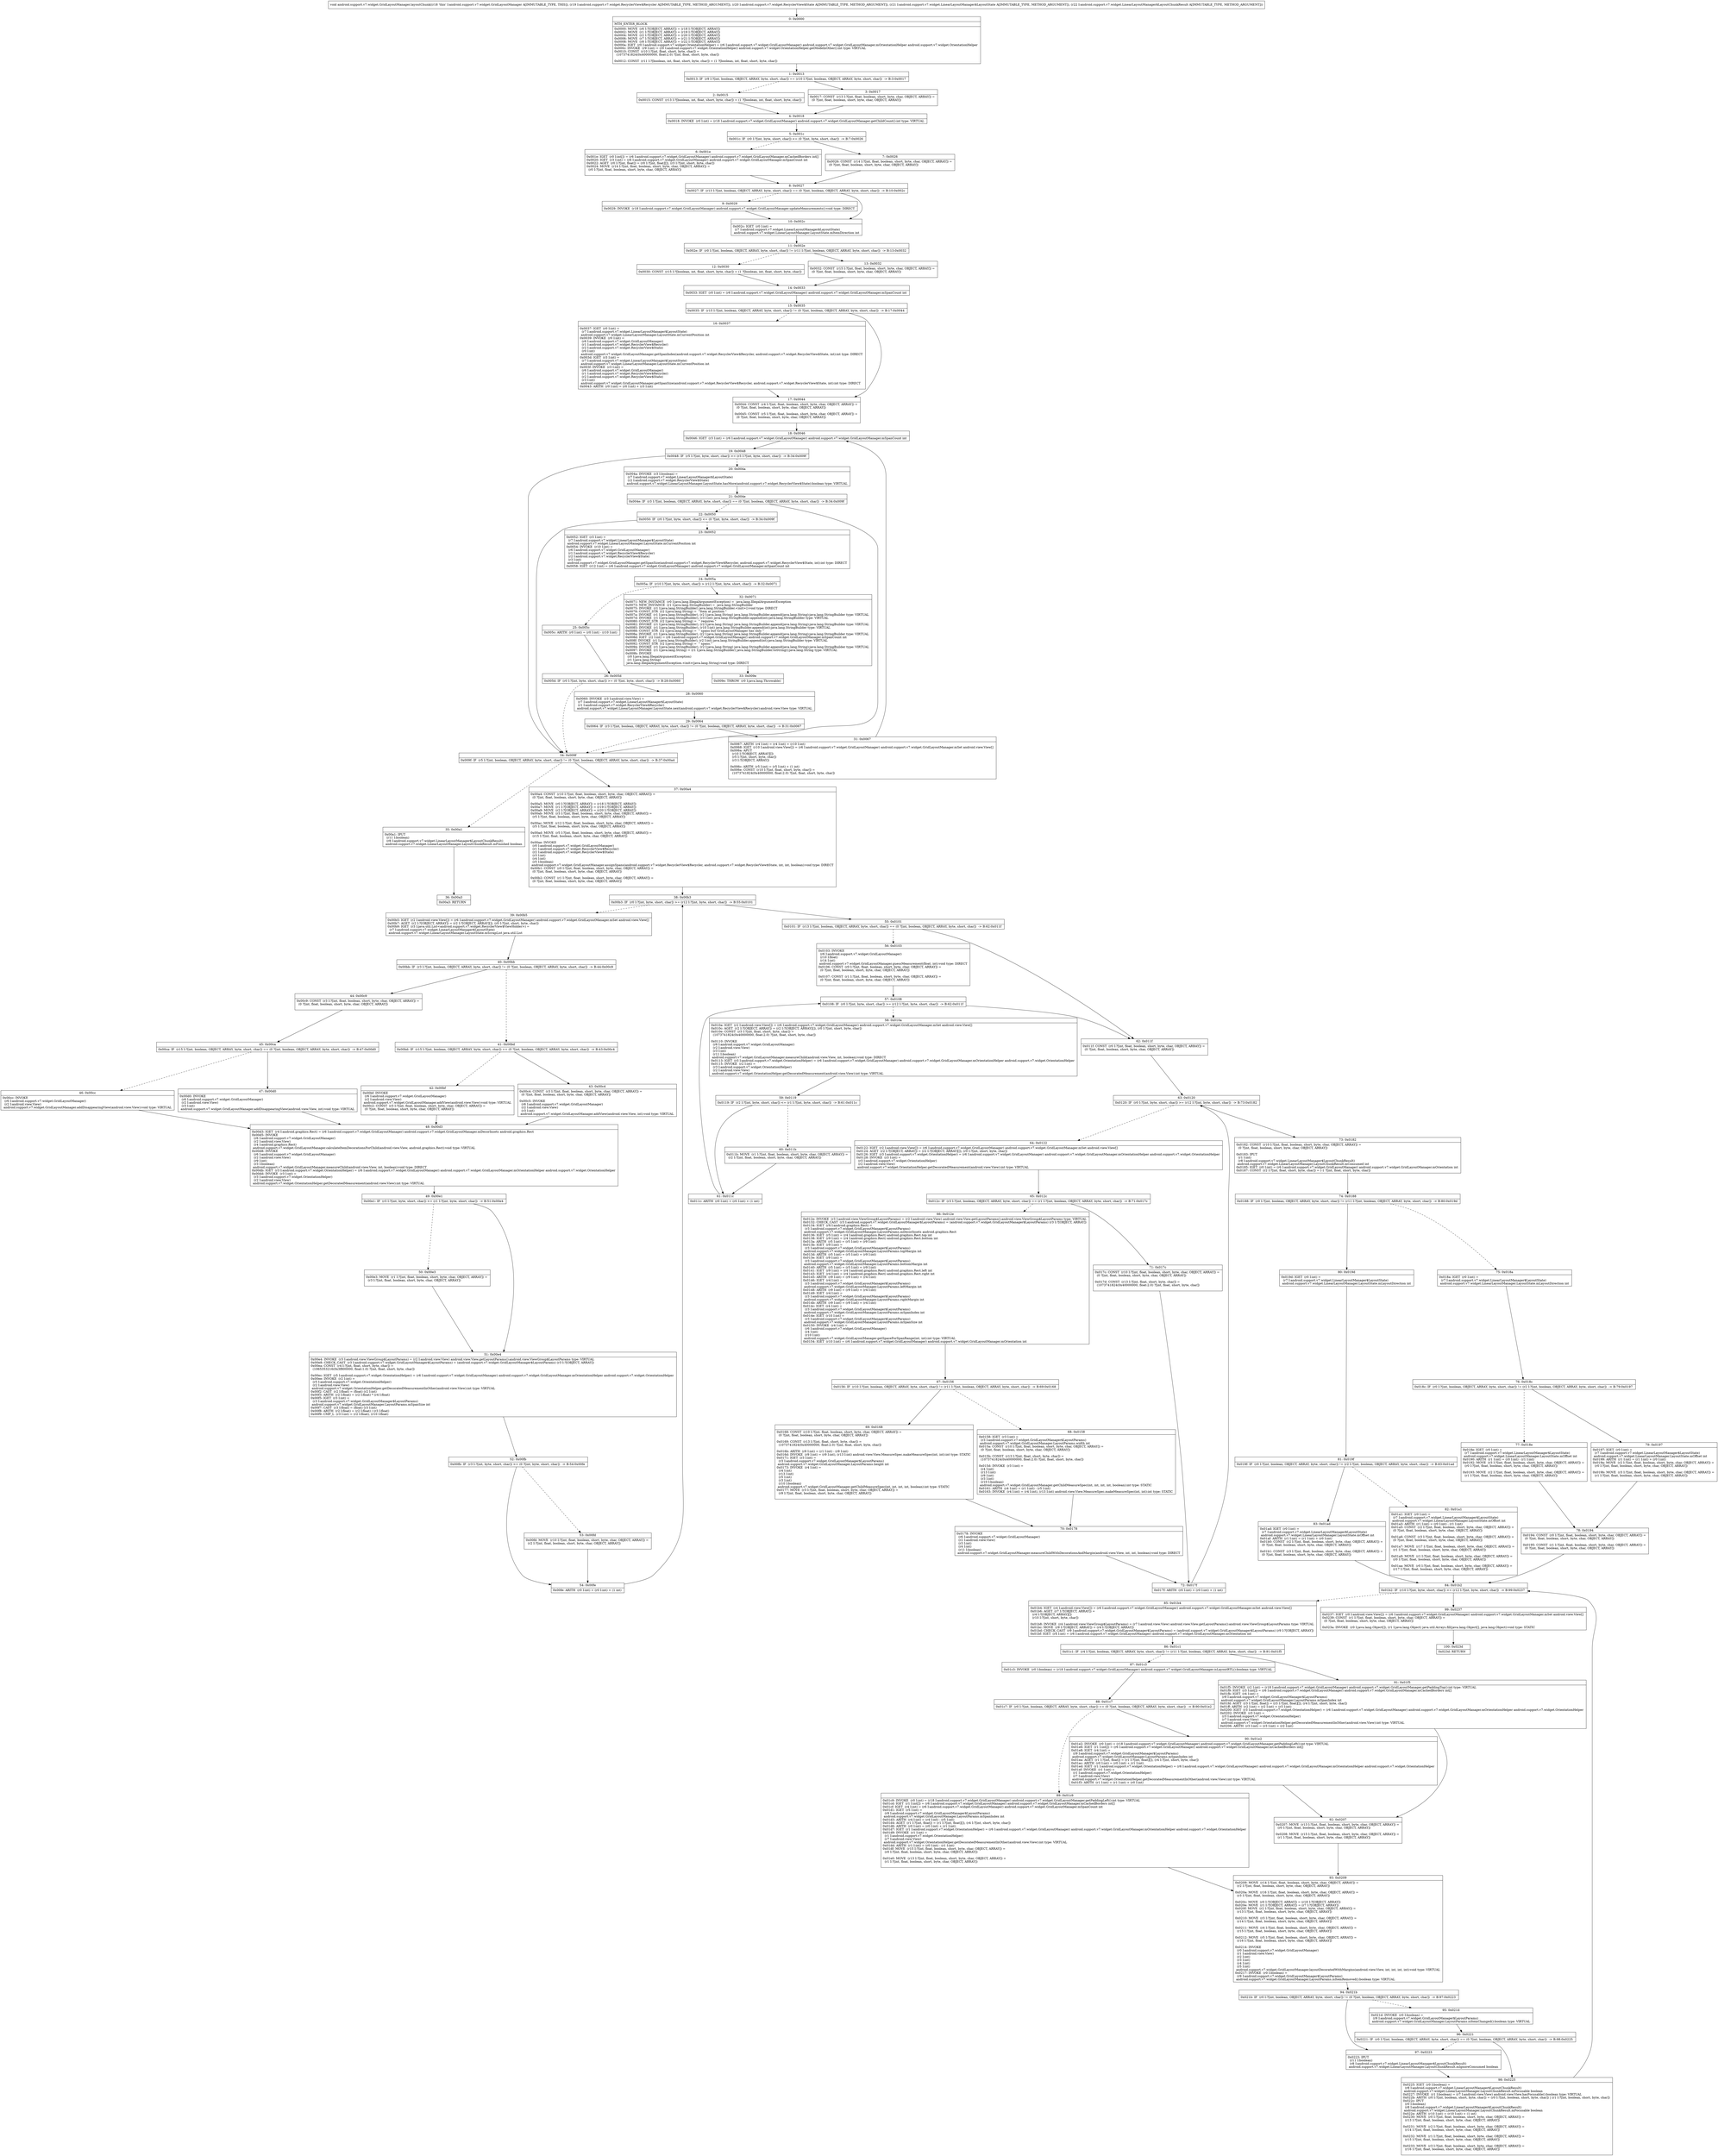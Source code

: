 digraph "CFG forandroid.support.v7.widget.GridLayoutManager.layoutChunk(Landroid\/support\/v7\/widget\/RecyclerView$Recycler;Landroid\/support\/v7\/widget\/RecyclerView$State;Landroid\/support\/v7\/widget\/LinearLayoutManager$LayoutState;Landroid\/support\/v7\/widget\/LinearLayoutManager$LayoutChunkResult;)V" {
Node_0 [shape=record,label="{0\:\ 0x0000|MTH_ENTER_BLOCK\l|0x0000: MOVE  (r6 I:?[OBJECT, ARRAY]) = (r18 I:?[OBJECT, ARRAY]) \l0x0002: MOVE  (r1 I:?[OBJECT, ARRAY]) = (r19 I:?[OBJECT, ARRAY]) \l0x0004: MOVE  (r2 I:?[OBJECT, ARRAY]) = (r20 I:?[OBJECT, ARRAY]) \l0x0006: MOVE  (r7 I:?[OBJECT, ARRAY]) = (r21 I:?[OBJECT, ARRAY]) \l0x0008: MOVE  (r8 I:?[OBJECT, ARRAY]) = (r22 I:?[OBJECT, ARRAY]) \l0x000a: IGET  (r0 I:android.support.v7.widget.OrientationHelper) = (r6 I:android.support.v7.widget.GridLayoutManager) android.support.v7.widget.GridLayoutManager.mOrientationHelper android.support.v7.widget.OrientationHelper \l0x000c: INVOKE  (r9 I:int) = (r0 I:android.support.v7.widget.OrientationHelper) android.support.v7.widget.OrientationHelper.getModeInOther():int type: VIRTUAL \l0x0010: CONST  (r10 I:?[int, float, short, byte, char]) = \l  (1073741824(0x40000000, float:2.0) ?[int, float, short, byte, char])\l \l0x0012: CONST  (r11 I:?[boolean, int, float, short, byte, char]) = (1 ?[boolean, int, float, short, byte, char]) \l}"];
Node_1 [shape=record,label="{1\:\ 0x0013|0x0013: IF  (r9 I:?[int, boolean, OBJECT, ARRAY, byte, short, char]) == (r10 I:?[int, boolean, OBJECT, ARRAY, byte, short, char])  \-\> B:3:0x0017 \l}"];
Node_2 [shape=record,label="{2\:\ 0x0015|0x0015: CONST  (r13 I:?[boolean, int, float, short, byte, char]) = (1 ?[boolean, int, float, short, byte, char]) \l}"];
Node_3 [shape=record,label="{3\:\ 0x0017|0x0017: CONST  (r13 I:?[int, float, boolean, short, byte, char, OBJECT, ARRAY]) = \l  (0 ?[int, float, boolean, short, byte, char, OBJECT, ARRAY])\l \l}"];
Node_4 [shape=record,label="{4\:\ 0x0018|0x0018: INVOKE  (r0 I:int) = (r18 I:android.support.v7.widget.GridLayoutManager) android.support.v7.widget.GridLayoutManager.getChildCount():int type: VIRTUAL \l}"];
Node_5 [shape=record,label="{5\:\ 0x001c|0x001c: IF  (r0 I:?[int, byte, short, char]) \<= (0 ?[int, byte, short, char])  \-\> B:7:0x0026 \l}"];
Node_6 [shape=record,label="{6\:\ 0x001e|0x001e: IGET  (r0 I:int[]) = (r6 I:android.support.v7.widget.GridLayoutManager) android.support.v7.widget.GridLayoutManager.mCachedBorders int[] \l0x0020: IGET  (r3 I:int) = (r6 I:android.support.v7.widget.GridLayoutManager) android.support.v7.widget.GridLayoutManager.mSpanCount int \l0x0022: AGET  (r0 I:?[int, float]) = (r0 I:?[int, float][]), (r3 I:?[int, short, byte, char]) \l0x0024: MOVE  (r14 I:?[int, float, boolean, short, byte, char, OBJECT, ARRAY]) = \l  (r0 I:?[int, float, boolean, short, byte, char, OBJECT, ARRAY])\l \l}"];
Node_7 [shape=record,label="{7\:\ 0x0026|0x0026: CONST  (r14 I:?[int, float, boolean, short, byte, char, OBJECT, ARRAY]) = \l  (0 ?[int, float, boolean, short, byte, char, OBJECT, ARRAY])\l \l}"];
Node_8 [shape=record,label="{8\:\ 0x0027|0x0027: IF  (r13 I:?[int, boolean, OBJECT, ARRAY, byte, short, char]) == (0 ?[int, boolean, OBJECT, ARRAY, byte, short, char])  \-\> B:10:0x002c \l}"];
Node_9 [shape=record,label="{9\:\ 0x0029|0x0029: INVOKE  (r18 I:android.support.v7.widget.GridLayoutManager) android.support.v7.widget.GridLayoutManager.updateMeasurements():void type: DIRECT \l}"];
Node_10 [shape=record,label="{10\:\ 0x002c|0x002c: IGET  (r0 I:int) = \l  (r7 I:android.support.v7.widget.LinearLayoutManager$LayoutState)\l android.support.v7.widget.LinearLayoutManager.LayoutState.mItemDirection int \l}"];
Node_11 [shape=record,label="{11\:\ 0x002e|0x002e: IF  (r0 I:?[int, boolean, OBJECT, ARRAY, byte, short, char]) != (r11 I:?[int, boolean, OBJECT, ARRAY, byte, short, char])  \-\> B:13:0x0032 \l}"];
Node_12 [shape=record,label="{12\:\ 0x0030|0x0030: CONST  (r15 I:?[boolean, int, float, short, byte, char]) = (1 ?[boolean, int, float, short, byte, char]) \l}"];
Node_13 [shape=record,label="{13\:\ 0x0032|0x0032: CONST  (r15 I:?[int, float, boolean, short, byte, char, OBJECT, ARRAY]) = \l  (0 ?[int, float, boolean, short, byte, char, OBJECT, ARRAY])\l \l}"];
Node_14 [shape=record,label="{14\:\ 0x0033|0x0033: IGET  (r0 I:int) = (r6 I:android.support.v7.widget.GridLayoutManager) android.support.v7.widget.GridLayoutManager.mSpanCount int \l}"];
Node_15 [shape=record,label="{15\:\ 0x0035|0x0035: IF  (r15 I:?[int, boolean, OBJECT, ARRAY, byte, short, char]) != (0 ?[int, boolean, OBJECT, ARRAY, byte, short, char])  \-\> B:17:0x0044 \l}"];
Node_16 [shape=record,label="{16\:\ 0x0037|0x0037: IGET  (r0 I:int) = \l  (r7 I:android.support.v7.widget.LinearLayoutManager$LayoutState)\l android.support.v7.widget.LinearLayoutManager.LayoutState.mCurrentPosition int \l0x0039: INVOKE  (r0 I:int) = \l  (r6 I:android.support.v7.widget.GridLayoutManager)\l  (r1 I:android.support.v7.widget.RecyclerView$Recycler)\l  (r2 I:android.support.v7.widget.RecyclerView$State)\l  (r0 I:int)\l android.support.v7.widget.GridLayoutManager.getSpanIndex(android.support.v7.widget.RecyclerView$Recycler, android.support.v7.widget.RecyclerView$State, int):int type: DIRECT \l0x003d: IGET  (r3 I:int) = \l  (r7 I:android.support.v7.widget.LinearLayoutManager$LayoutState)\l android.support.v7.widget.LinearLayoutManager.LayoutState.mCurrentPosition int \l0x003f: INVOKE  (r3 I:int) = \l  (r6 I:android.support.v7.widget.GridLayoutManager)\l  (r1 I:android.support.v7.widget.RecyclerView$Recycler)\l  (r2 I:android.support.v7.widget.RecyclerView$State)\l  (r3 I:int)\l android.support.v7.widget.GridLayoutManager.getSpanSize(android.support.v7.widget.RecyclerView$Recycler, android.support.v7.widget.RecyclerView$State, int):int type: DIRECT \l0x0043: ARITH  (r0 I:int) = (r0 I:int) + (r3 I:int) \l}"];
Node_17 [shape=record,label="{17\:\ 0x0044|0x0044: CONST  (r4 I:?[int, float, boolean, short, byte, char, OBJECT, ARRAY]) = \l  (0 ?[int, float, boolean, short, byte, char, OBJECT, ARRAY])\l \l0x0045: CONST  (r5 I:?[int, float, boolean, short, byte, char, OBJECT, ARRAY]) = \l  (0 ?[int, float, boolean, short, byte, char, OBJECT, ARRAY])\l \l}"];
Node_18 [shape=record,label="{18\:\ 0x0046|0x0046: IGET  (r3 I:int) = (r6 I:android.support.v7.widget.GridLayoutManager) android.support.v7.widget.GridLayoutManager.mSpanCount int \l}"];
Node_19 [shape=record,label="{19\:\ 0x0048|0x0048: IF  (r5 I:?[int, byte, short, char]) \>= (r3 I:?[int, byte, short, char])  \-\> B:34:0x009f \l}"];
Node_20 [shape=record,label="{20\:\ 0x004a|0x004a: INVOKE  (r3 I:boolean) = \l  (r7 I:android.support.v7.widget.LinearLayoutManager$LayoutState)\l  (r2 I:android.support.v7.widget.RecyclerView$State)\l android.support.v7.widget.LinearLayoutManager.LayoutState.hasMore(android.support.v7.widget.RecyclerView$State):boolean type: VIRTUAL \l}"];
Node_21 [shape=record,label="{21\:\ 0x004e|0x004e: IF  (r3 I:?[int, boolean, OBJECT, ARRAY, byte, short, char]) == (0 ?[int, boolean, OBJECT, ARRAY, byte, short, char])  \-\> B:34:0x009f \l}"];
Node_22 [shape=record,label="{22\:\ 0x0050|0x0050: IF  (r0 I:?[int, byte, short, char]) \<= (0 ?[int, byte, short, char])  \-\> B:34:0x009f \l}"];
Node_23 [shape=record,label="{23\:\ 0x0052|0x0052: IGET  (r3 I:int) = \l  (r7 I:android.support.v7.widget.LinearLayoutManager$LayoutState)\l android.support.v7.widget.LinearLayoutManager.LayoutState.mCurrentPosition int \l0x0054: INVOKE  (r10 I:int) = \l  (r6 I:android.support.v7.widget.GridLayoutManager)\l  (r1 I:android.support.v7.widget.RecyclerView$Recycler)\l  (r2 I:android.support.v7.widget.RecyclerView$State)\l  (r3 I:int)\l android.support.v7.widget.GridLayoutManager.getSpanSize(android.support.v7.widget.RecyclerView$Recycler, android.support.v7.widget.RecyclerView$State, int):int type: DIRECT \l0x0058: IGET  (r12 I:int) = (r6 I:android.support.v7.widget.GridLayoutManager) android.support.v7.widget.GridLayoutManager.mSpanCount int \l}"];
Node_24 [shape=record,label="{24\:\ 0x005a|0x005a: IF  (r10 I:?[int, byte, short, char]) \> (r12 I:?[int, byte, short, char])  \-\> B:32:0x0071 \l}"];
Node_25 [shape=record,label="{25\:\ 0x005c|0x005c: ARITH  (r0 I:int) = (r0 I:int) \- (r10 I:int) \l}"];
Node_26 [shape=record,label="{26\:\ 0x005d|0x005d: IF  (r0 I:?[int, byte, short, char]) \>= (0 ?[int, byte, short, char])  \-\> B:28:0x0060 \l}"];
Node_28 [shape=record,label="{28\:\ 0x0060|0x0060: INVOKE  (r3 I:android.view.View) = \l  (r7 I:android.support.v7.widget.LinearLayoutManager$LayoutState)\l  (r1 I:android.support.v7.widget.RecyclerView$Recycler)\l android.support.v7.widget.LinearLayoutManager.LayoutState.next(android.support.v7.widget.RecyclerView$Recycler):android.view.View type: VIRTUAL \l}"];
Node_29 [shape=record,label="{29\:\ 0x0064|0x0064: IF  (r3 I:?[int, boolean, OBJECT, ARRAY, byte, short, char]) != (0 ?[int, boolean, OBJECT, ARRAY, byte, short, char])  \-\> B:31:0x0067 \l}"];
Node_31 [shape=record,label="{31\:\ 0x0067|0x0067: ARITH  (r4 I:int) = (r4 I:int) + (r10 I:int) \l0x0068: IGET  (r10 I:android.view.View[]) = (r6 I:android.support.v7.widget.GridLayoutManager) android.support.v7.widget.GridLayoutManager.mSet android.view.View[] \l0x006a: APUT  \l  (r10 I:?[OBJECT, ARRAY][])\l  (r5 I:?[int, short, byte, char])\l  (r3 I:?[OBJECT, ARRAY])\l \l0x006c: ARITH  (r5 I:int) = (r5 I:int) + (1 int) \l0x006e: CONST  (r10 I:?[int, float, short, byte, char]) = \l  (1073741824(0x40000000, float:2.0) ?[int, float, short, byte, char])\l \l}"];
Node_32 [shape=record,label="{32\:\ 0x0071|0x0071: NEW_INSTANCE  (r0 I:java.lang.IllegalArgumentException) =  java.lang.IllegalArgumentException \l0x0073: NEW_INSTANCE  (r1 I:java.lang.StringBuilder) =  java.lang.StringBuilder \l0x0075: INVOKE  (r1 I:java.lang.StringBuilder) java.lang.StringBuilder.\<init\>():void type: DIRECT \l0x0078: CONST_STR  (r2 I:java.lang.String) =  \"Item at position \" \l0x007a: INVOKE  (r1 I:java.lang.StringBuilder), (r2 I:java.lang.String) java.lang.StringBuilder.append(java.lang.String):java.lang.StringBuilder type: VIRTUAL \l0x007d: INVOKE  (r1 I:java.lang.StringBuilder), (r3 I:int) java.lang.StringBuilder.append(int):java.lang.StringBuilder type: VIRTUAL \l0x0080: CONST_STR  (r2 I:java.lang.String) =  \" requires \" \l0x0082: INVOKE  (r1 I:java.lang.StringBuilder), (r2 I:java.lang.String) java.lang.StringBuilder.append(java.lang.String):java.lang.StringBuilder type: VIRTUAL \l0x0085: INVOKE  (r1 I:java.lang.StringBuilder), (r10 I:int) java.lang.StringBuilder.append(int):java.lang.StringBuilder type: VIRTUAL \l0x0088: CONST_STR  (r2 I:java.lang.String) =  \" spans but GridLayoutManager has only \" \l0x008a: INVOKE  (r1 I:java.lang.StringBuilder), (r2 I:java.lang.String) java.lang.StringBuilder.append(java.lang.String):java.lang.StringBuilder type: VIRTUAL \l0x008d: IGET  (r2 I:int) = (r6 I:android.support.v7.widget.GridLayoutManager) android.support.v7.widget.GridLayoutManager.mSpanCount int \l0x008f: INVOKE  (r1 I:java.lang.StringBuilder), (r2 I:int) java.lang.StringBuilder.append(int):java.lang.StringBuilder type: VIRTUAL \l0x0092: CONST_STR  (r2 I:java.lang.String) =  \" spans.\" \l0x0094: INVOKE  (r1 I:java.lang.StringBuilder), (r2 I:java.lang.String) java.lang.StringBuilder.append(java.lang.String):java.lang.StringBuilder type: VIRTUAL \l0x0097: INVOKE  (r1 I:java.lang.String) = (r1 I:java.lang.StringBuilder) java.lang.StringBuilder.toString():java.lang.String type: VIRTUAL \l0x009b: INVOKE  \l  (r0 I:java.lang.IllegalArgumentException)\l  (r1 I:java.lang.String)\l java.lang.IllegalArgumentException.\<init\>(java.lang.String):void type: DIRECT \l}"];
Node_33 [shape=record,label="{33\:\ 0x009e|0x009e: THROW  (r0 I:java.lang.Throwable) \l}"];
Node_34 [shape=record,label="{34\:\ 0x009f|0x009f: IF  (r5 I:?[int, boolean, OBJECT, ARRAY, byte, short, char]) != (0 ?[int, boolean, OBJECT, ARRAY, byte, short, char])  \-\> B:37:0x00a4 \l}"];
Node_35 [shape=record,label="{35\:\ 0x00a1|0x00a1: IPUT  \l  (r11 I:boolean)\l  (r8 I:android.support.v7.widget.LinearLayoutManager$LayoutChunkResult)\l android.support.v7.widget.LinearLayoutManager.LayoutChunkResult.mFinished boolean \l}"];
Node_36 [shape=record,label="{36\:\ 0x00a3|0x00a3: RETURN   \l}"];
Node_37 [shape=record,label="{37\:\ 0x00a4|0x00a4: CONST  (r10 I:?[int, float, boolean, short, byte, char, OBJECT, ARRAY]) = \l  (0 ?[int, float, boolean, short, byte, char, OBJECT, ARRAY])\l \l0x00a5: MOVE  (r0 I:?[OBJECT, ARRAY]) = (r18 I:?[OBJECT, ARRAY]) \l0x00a7: MOVE  (r1 I:?[OBJECT, ARRAY]) = (r19 I:?[OBJECT, ARRAY]) \l0x00a9: MOVE  (r2 I:?[OBJECT, ARRAY]) = (r20 I:?[OBJECT, ARRAY]) \l0x00ab: MOVE  (r3 I:?[int, float, boolean, short, byte, char, OBJECT, ARRAY]) = \l  (r5 I:?[int, float, boolean, short, byte, char, OBJECT, ARRAY])\l \l0x00ac: MOVE  (r12 I:?[int, float, boolean, short, byte, char, OBJECT, ARRAY]) = \l  (r5 I:?[int, float, boolean, short, byte, char, OBJECT, ARRAY])\l \l0x00ad: MOVE  (r5 I:?[int, float, boolean, short, byte, char, OBJECT, ARRAY]) = \l  (r15 I:?[int, float, boolean, short, byte, char, OBJECT, ARRAY])\l \l0x00ae: INVOKE  \l  (r0 I:android.support.v7.widget.GridLayoutManager)\l  (r1 I:android.support.v7.widget.RecyclerView$Recycler)\l  (r2 I:android.support.v7.widget.RecyclerView$State)\l  (r3 I:int)\l  (r4 I:int)\l  (r5 I:boolean)\l android.support.v7.widget.GridLayoutManager.assignSpans(android.support.v7.widget.RecyclerView$Recycler, android.support.v7.widget.RecyclerView$State, int, int, boolean):void type: DIRECT \l0x00b1: CONST  (r0 I:?[int, float, boolean, short, byte, char, OBJECT, ARRAY]) = \l  (0 ?[int, float, boolean, short, byte, char, OBJECT, ARRAY])\l \l0x00b2: CONST  (r1 I:?[int, float, boolean, short, byte, char, OBJECT, ARRAY]) = \l  (0 ?[int, float, boolean, short, byte, char, OBJECT, ARRAY])\l \l}"];
Node_38 [shape=record,label="{38\:\ 0x00b3|0x00b3: IF  (r0 I:?[int, byte, short, char]) \>= (r12 I:?[int, byte, short, char])  \-\> B:55:0x0101 \l}"];
Node_39 [shape=record,label="{39\:\ 0x00b5|0x00b5: IGET  (r2 I:android.view.View[]) = (r6 I:android.support.v7.widget.GridLayoutManager) android.support.v7.widget.GridLayoutManager.mSet android.view.View[] \l0x00b7: AGET  (r2 I:?[OBJECT, ARRAY]) = (r2 I:?[OBJECT, ARRAY][]), (r0 I:?[int, short, byte, char]) \l0x00b9: IGET  (r3 I:java.util.List\<android.support.v7.widget.RecyclerView$ViewHolder\>) = \l  (r7 I:android.support.v7.widget.LinearLayoutManager$LayoutState)\l android.support.v7.widget.LinearLayoutManager.LayoutState.mScrapList java.util.List \l}"];
Node_40 [shape=record,label="{40\:\ 0x00bb|0x00bb: IF  (r3 I:?[int, boolean, OBJECT, ARRAY, byte, short, char]) != (0 ?[int, boolean, OBJECT, ARRAY, byte, short, char])  \-\> B:44:0x00c9 \l}"];
Node_41 [shape=record,label="{41\:\ 0x00bd|0x00bd: IF  (r15 I:?[int, boolean, OBJECT, ARRAY, byte, short, char]) == (0 ?[int, boolean, OBJECT, ARRAY, byte, short, char])  \-\> B:43:0x00c4 \l}"];
Node_42 [shape=record,label="{42\:\ 0x00bf|0x00bf: INVOKE  \l  (r6 I:android.support.v7.widget.GridLayoutManager)\l  (r2 I:android.view.View)\l android.support.v7.widget.GridLayoutManager.addView(android.view.View):void type: VIRTUAL \l0x00c2: CONST  (r3 I:?[int, float, boolean, short, byte, char, OBJECT, ARRAY]) = \l  (0 ?[int, float, boolean, short, byte, char, OBJECT, ARRAY])\l \l}"];
Node_43 [shape=record,label="{43\:\ 0x00c4|0x00c4: CONST  (r3 I:?[int, float, boolean, short, byte, char, OBJECT, ARRAY]) = \l  (0 ?[int, float, boolean, short, byte, char, OBJECT, ARRAY])\l \l0x00c5: INVOKE  \l  (r6 I:android.support.v7.widget.GridLayoutManager)\l  (r2 I:android.view.View)\l  (r3 I:int)\l android.support.v7.widget.GridLayoutManager.addView(android.view.View, int):void type: VIRTUAL \l}"];
Node_44 [shape=record,label="{44\:\ 0x00c9|0x00c9: CONST  (r3 I:?[int, float, boolean, short, byte, char, OBJECT, ARRAY]) = \l  (0 ?[int, float, boolean, short, byte, char, OBJECT, ARRAY])\l \l}"];
Node_45 [shape=record,label="{45\:\ 0x00ca|0x00ca: IF  (r15 I:?[int, boolean, OBJECT, ARRAY, byte, short, char]) == (0 ?[int, boolean, OBJECT, ARRAY, byte, short, char])  \-\> B:47:0x00d0 \l}"];
Node_46 [shape=record,label="{46\:\ 0x00cc|0x00cc: INVOKE  \l  (r6 I:android.support.v7.widget.GridLayoutManager)\l  (r2 I:android.view.View)\l android.support.v7.widget.GridLayoutManager.addDisappearingView(android.view.View):void type: VIRTUAL \l}"];
Node_47 [shape=record,label="{47\:\ 0x00d0|0x00d0: INVOKE  \l  (r6 I:android.support.v7.widget.GridLayoutManager)\l  (r2 I:android.view.View)\l  (r3 I:int)\l android.support.v7.widget.GridLayoutManager.addDisappearingView(android.view.View, int):void type: VIRTUAL \l}"];
Node_48 [shape=record,label="{48\:\ 0x00d3|0x00d3: IGET  (r4 I:android.graphics.Rect) = (r6 I:android.support.v7.widget.GridLayoutManager) android.support.v7.widget.GridLayoutManager.mDecorInsets android.graphics.Rect \l0x00d5: INVOKE  \l  (r6 I:android.support.v7.widget.GridLayoutManager)\l  (r2 I:android.view.View)\l  (r4 I:android.graphics.Rect)\l android.support.v7.widget.GridLayoutManager.calculateItemDecorationsForChild(android.view.View, android.graphics.Rect):void type: VIRTUAL \l0x00d8: INVOKE  \l  (r6 I:android.support.v7.widget.GridLayoutManager)\l  (r2 I:android.view.View)\l  (r9 I:int)\l  (r3 I:boolean)\l android.support.v7.widget.GridLayoutManager.measureChild(android.view.View, int, boolean):void type: DIRECT \l0x00db: IGET  (r3 I:android.support.v7.widget.OrientationHelper) = (r6 I:android.support.v7.widget.GridLayoutManager) android.support.v7.widget.GridLayoutManager.mOrientationHelper android.support.v7.widget.OrientationHelper \l0x00dd: INVOKE  (r3 I:int) = \l  (r3 I:android.support.v7.widget.OrientationHelper)\l  (r2 I:android.view.View)\l android.support.v7.widget.OrientationHelper.getDecoratedMeasurement(android.view.View):int type: VIRTUAL \l}"];
Node_49 [shape=record,label="{49\:\ 0x00e1|0x00e1: IF  (r3 I:?[int, byte, short, char]) \<= (r1 I:?[int, byte, short, char])  \-\> B:51:0x00e4 \l}"];
Node_50 [shape=record,label="{50\:\ 0x00e3|0x00e3: MOVE  (r1 I:?[int, float, boolean, short, byte, char, OBJECT, ARRAY]) = \l  (r3 I:?[int, float, boolean, short, byte, char, OBJECT, ARRAY])\l \l}"];
Node_51 [shape=record,label="{51\:\ 0x00e4|0x00e4: INVOKE  (r3 I:android.view.ViewGroup$LayoutParams) = (r2 I:android.view.View) android.view.View.getLayoutParams():android.view.ViewGroup$LayoutParams type: VIRTUAL \l0x00e8: CHECK_CAST  (r3 I:android.support.v7.widget.GridLayoutManager$LayoutParams) = (android.support.v7.widget.GridLayoutManager$LayoutParams) (r3 I:?[OBJECT, ARRAY]) \l0x00ea: CONST  (r4 I:?[int, float, short, byte, char]) = \l  (1065353216(0x3f800000, float:1.0) ?[int, float, short, byte, char])\l \l0x00ec: IGET  (r5 I:android.support.v7.widget.OrientationHelper) = (r6 I:android.support.v7.widget.GridLayoutManager) android.support.v7.widget.GridLayoutManager.mOrientationHelper android.support.v7.widget.OrientationHelper \l0x00ee: INVOKE  (r2 I:int) = \l  (r5 I:android.support.v7.widget.OrientationHelper)\l  (r2 I:android.view.View)\l android.support.v7.widget.OrientationHelper.getDecoratedMeasurementInOther(android.view.View):int type: VIRTUAL \l0x00f2: CAST  (r2 I:float) = (float) (r2 I:int) \l0x00f3: ARITH  (r2 I:float) = (r2 I:float) * (r4 I:float) \l0x00f5: IGET  (r3 I:int) = \l  (r3 I:android.support.v7.widget.GridLayoutManager$LayoutParams)\l android.support.v7.widget.GridLayoutManager.LayoutParams.mSpanSize int \l0x00f7: CAST  (r3 I:float) = (float) (r3 I:int) \l0x00f8: ARITH  (r2 I:float) = (r2 I:float) \/ (r3 I:float) \l0x00f9: CMP_L  (r3 I:int) = (r2 I:float), (r10 I:float) \l}"];
Node_52 [shape=record,label="{52\:\ 0x00fb|0x00fb: IF  (r3 I:?[int, byte, short, char]) \<= (0 ?[int, byte, short, char])  \-\> B:54:0x00fe \l}"];
Node_53 [shape=record,label="{53\:\ 0x00fd|0x00fd: MOVE  (r10 I:?[int, float, boolean, short, byte, char, OBJECT, ARRAY]) = \l  (r2 I:?[int, float, boolean, short, byte, char, OBJECT, ARRAY])\l \l}"];
Node_54 [shape=record,label="{54\:\ 0x00fe|0x00fe: ARITH  (r0 I:int) = (r0 I:int) + (1 int) \l}"];
Node_55 [shape=record,label="{55\:\ 0x0101|0x0101: IF  (r13 I:?[int, boolean, OBJECT, ARRAY, byte, short, char]) == (0 ?[int, boolean, OBJECT, ARRAY, byte, short, char])  \-\> B:62:0x011f \l}"];
Node_56 [shape=record,label="{56\:\ 0x0103|0x0103: INVOKE  \l  (r6 I:android.support.v7.widget.GridLayoutManager)\l  (r10 I:float)\l  (r14 I:int)\l android.support.v7.widget.GridLayoutManager.guessMeasurement(float, int):void type: DIRECT \l0x0106: CONST  (r0 I:?[int, float, boolean, short, byte, char, OBJECT, ARRAY]) = \l  (0 ?[int, float, boolean, short, byte, char, OBJECT, ARRAY])\l \l0x0107: CONST  (r1 I:?[int, float, boolean, short, byte, char, OBJECT, ARRAY]) = \l  (0 ?[int, float, boolean, short, byte, char, OBJECT, ARRAY])\l \l}"];
Node_57 [shape=record,label="{57\:\ 0x0108|0x0108: IF  (r0 I:?[int, byte, short, char]) \>= (r12 I:?[int, byte, short, char])  \-\> B:62:0x011f \l}"];
Node_58 [shape=record,label="{58\:\ 0x010a|0x010a: IGET  (r2 I:android.view.View[]) = (r6 I:android.support.v7.widget.GridLayoutManager) android.support.v7.widget.GridLayoutManager.mSet android.view.View[] \l0x010c: AGET  (r2 I:?[OBJECT, ARRAY]) = (r2 I:?[OBJECT, ARRAY][]), (r0 I:?[int, short, byte, char]) \l0x010e: CONST  (r3 I:?[int, float, short, byte, char]) = \l  (1073741824(0x40000000, float:2.0) ?[int, float, short, byte, char])\l \l0x0110: INVOKE  \l  (r6 I:android.support.v7.widget.GridLayoutManager)\l  (r2 I:android.view.View)\l  (r3 I:int)\l  (r11 I:boolean)\l android.support.v7.widget.GridLayoutManager.measureChild(android.view.View, int, boolean):void type: DIRECT \l0x0113: IGET  (r3 I:android.support.v7.widget.OrientationHelper) = (r6 I:android.support.v7.widget.GridLayoutManager) android.support.v7.widget.GridLayoutManager.mOrientationHelper android.support.v7.widget.OrientationHelper \l0x0115: INVOKE  (r2 I:int) = \l  (r3 I:android.support.v7.widget.OrientationHelper)\l  (r2 I:android.view.View)\l android.support.v7.widget.OrientationHelper.getDecoratedMeasurement(android.view.View):int type: VIRTUAL \l}"];
Node_59 [shape=record,label="{59\:\ 0x0119|0x0119: IF  (r2 I:?[int, byte, short, char]) \<= (r1 I:?[int, byte, short, char])  \-\> B:61:0x011c \l}"];
Node_60 [shape=record,label="{60\:\ 0x011b|0x011b: MOVE  (r1 I:?[int, float, boolean, short, byte, char, OBJECT, ARRAY]) = \l  (r2 I:?[int, float, boolean, short, byte, char, OBJECT, ARRAY])\l \l}"];
Node_61 [shape=record,label="{61\:\ 0x011c|0x011c: ARITH  (r0 I:int) = (r0 I:int) + (1 int) \l}"];
Node_62 [shape=record,label="{62\:\ 0x011f|0x011f: CONST  (r0 I:?[int, float, boolean, short, byte, char, OBJECT, ARRAY]) = \l  (0 ?[int, float, boolean, short, byte, char, OBJECT, ARRAY])\l \l}"];
Node_63 [shape=record,label="{63\:\ 0x0120|0x0120: IF  (r0 I:?[int, byte, short, char]) \>= (r12 I:?[int, byte, short, char])  \-\> B:73:0x0182 \l}"];
Node_64 [shape=record,label="{64\:\ 0x0122|0x0122: IGET  (r2 I:android.view.View[]) = (r6 I:android.support.v7.widget.GridLayoutManager) android.support.v7.widget.GridLayoutManager.mSet android.view.View[] \l0x0124: AGET  (r2 I:?[OBJECT, ARRAY]) = (r2 I:?[OBJECT, ARRAY][]), (r0 I:?[int, short, byte, char]) \l0x0126: IGET  (r3 I:android.support.v7.widget.OrientationHelper) = (r6 I:android.support.v7.widget.GridLayoutManager) android.support.v7.widget.GridLayoutManager.mOrientationHelper android.support.v7.widget.OrientationHelper \l0x0128: INVOKE  (r3 I:int) = \l  (r3 I:android.support.v7.widget.OrientationHelper)\l  (r2 I:android.view.View)\l android.support.v7.widget.OrientationHelper.getDecoratedMeasurement(android.view.View):int type: VIRTUAL \l}"];
Node_65 [shape=record,label="{65\:\ 0x012c|0x012c: IF  (r3 I:?[int, boolean, OBJECT, ARRAY, byte, short, char]) == (r1 I:?[int, boolean, OBJECT, ARRAY, byte, short, char])  \-\> B:71:0x017c \l}"];
Node_66 [shape=record,label="{66\:\ 0x012e|0x012e: INVOKE  (r3 I:android.view.ViewGroup$LayoutParams) = (r2 I:android.view.View) android.view.View.getLayoutParams():android.view.ViewGroup$LayoutParams type: VIRTUAL \l0x0132: CHECK_CAST  (r3 I:android.support.v7.widget.GridLayoutManager$LayoutParams) = (android.support.v7.widget.GridLayoutManager$LayoutParams) (r3 I:?[OBJECT, ARRAY]) \l0x0134: IGET  (r4 I:android.graphics.Rect) = \l  (r3 I:android.support.v7.widget.GridLayoutManager$LayoutParams)\l android.support.v7.widget.GridLayoutManager.LayoutParams.mDecorInsets android.graphics.Rect \l0x0136: IGET  (r5 I:int) = (r4 I:android.graphics.Rect) android.graphics.Rect.top int \l0x0138: IGET  (r9 I:int) = (r4 I:android.graphics.Rect) android.graphics.Rect.bottom int \l0x013a: ARITH  (r5 I:int) = (r5 I:int) + (r9 I:int) \l0x013b: IGET  (r9 I:int) = \l  (r3 I:android.support.v7.widget.GridLayoutManager$LayoutParams)\l android.support.v7.widget.GridLayoutManager.LayoutParams.topMargin int \l0x013d: ARITH  (r5 I:int) = (r5 I:int) + (r9 I:int) \l0x013e: IGET  (r9 I:int) = \l  (r3 I:android.support.v7.widget.GridLayoutManager$LayoutParams)\l android.support.v7.widget.GridLayoutManager.LayoutParams.bottomMargin int \l0x0140: ARITH  (r5 I:int) = (r5 I:int) + (r9 I:int) \l0x0141: IGET  (r9 I:int) = (r4 I:android.graphics.Rect) android.graphics.Rect.left int \l0x0143: IGET  (r4 I:int) = (r4 I:android.graphics.Rect) android.graphics.Rect.right int \l0x0145: ARITH  (r9 I:int) = (r9 I:int) + (r4 I:int) \l0x0146: IGET  (r4 I:int) = \l  (r3 I:android.support.v7.widget.GridLayoutManager$LayoutParams)\l android.support.v7.widget.GridLayoutManager.LayoutParams.leftMargin int \l0x0148: ARITH  (r9 I:int) = (r9 I:int) + (r4 I:int) \l0x0149: IGET  (r4 I:int) = \l  (r3 I:android.support.v7.widget.GridLayoutManager$LayoutParams)\l android.support.v7.widget.GridLayoutManager.LayoutParams.rightMargin int \l0x014b: ARITH  (r9 I:int) = (r9 I:int) + (r4 I:int) \l0x014c: IGET  (r4 I:int) = \l  (r3 I:android.support.v7.widget.GridLayoutManager$LayoutParams)\l android.support.v7.widget.GridLayoutManager.LayoutParams.mSpanIndex int \l0x014e: IGET  (r10 I:int) = \l  (r3 I:android.support.v7.widget.GridLayoutManager$LayoutParams)\l android.support.v7.widget.GridLayoutManager.LayoutParams.mSpanSize int \l0x0150: INVOKE  (r4 I:int) = \l  (r6 I:android.support.v7.widget.GridLayoutManager)\l  (r4 I:int)\l  (r10 I:int)\l android.support.v7.widget.GridLayoutManager.getSpaceForSpanRange(int, int):int type: VIRTUAL \l0x0154: IGET  (r10 I:int) = (r6 I:android.support.v7.widget.GridLayoutManager) android.support.v7.widget.GridLayoutManager.mOrientation int \l}"];
Node_67 [shape=record,label="{67\:\ 0x0156|0x0156: IF  (r10 I:?[int, boolean, OBJECT, ARRAY, byte, short, char]) != (r11 I:?[int, boolean, OBJECT, ARRAY, byte, short, char])  \-\> B:69:0x0168 \l}"];
Node_68 [shape=record,label="{68\:\ 0x0158|0x0158: IGET  (r3 I:int) = \l  (r3 I:android.support.v7.widget.GridLayoutManager$LayoutParams)\l android.support.v7.widget.GridLayoutManager.LayoutParams.width int \l0x015a: CONST  (r10 I:?[int, float, boolean, short, byte, char, OBJECT, ARRAY]) = \l  (0 ?[int, float, boolean, short, byte, char, OBJECT, ARRAY])\l \l0x015b: CONST  (r13 I:?[int, float, short, byte, char]) = \l  (1073741824(0x40000000, float:2.0) ?[int, float, short, byte, char])\l \l0x015d: INVOKE  (r3 I:int) = \l  (r4 I:int)\l  (r13 I:int)\l  (r9 I:int)\l  (r3 I:int)\l  (r10 I:boolean)\l android.support.v7.widget.GridLayoutManager.getChildMeasureSpec(int, int, int, int, boolean):int type: STATIC \l0x0161: ARITH  (r4 I:int) = (r1 I:int) \- (r5 I:int) \l0x0163: INVOKE  (r4 I:int) = (r4 I:int), (r13 I:int) android.view.View.MeasureSpec.makeMeasureSpec(int, int):int type: STATIC \l}"];
Node_69 [shape=record,label="{69\:\ 0x0168|0x0168: CONST  (r10 I:?[int, float, boolean, short, byte, char, OBJECT, ARRAY]) = \l  (0 ?[int, float, boolean, short, byte, char, OBJECT, ARRAY])\l \l0x0169: CONST  (r13 I:?[int, float, short, byte, char]) = \l  (1073741824(0x40000000, float:2.0) ?[int, float, short, byte, char])\l \l0x016b: ARITH  (r9 I:int) = (r1 I:int) \- (r9 I:int) \l0x016d: INVOKE  (r9 I:int) = (r9 I:int), (r13 I:int) android.view.View.MeasureSpec.makeMeasureSpec(int, int):int type: STATIC \l0x0171: IGET  (r3 I:int) = \l  (r3 I:android.support.v7.widget.GridLayoutManager$LayoutParams)\l android.support.v7.widget.GridLayoutManager.LayoutParams.height int \l0x0173: INVOKE  (r4 I:int) = \l  (r4 I:int)\l  (r13 I:int)\l  (r5 I:int)\l  (r3 I:int)\l  (r10 I:boolean)\l android.support.v7.widget.GridLayoutManager.getChildMeasureSpec(int, int, int, int, boolean):int type: STATIC \l0x0177: MOVE  (r3 I:?[int, float, boolean, short, byte, char, OBJECT, ARRAY]) = \l  (r9 I:?[int, float, boolean, short, byte, char, OBJECT, ARRAY])\l \l}"];
Node_70 [shape=record,label="{70\:\ 0x0178|0x0178: INVOKE  \l  (r6 I:android.support.v7.widget.GridLayoutManager)\l  (r2 I:android.view.View)\l  (r3 I:int)\l  (r4 I:int)\l  (r11 I:boolean)\l android.support.v7.widget.GridLayoutManager.measureChildWithDecorationsAndMargin(android.view.View, int, int, boolean):void type: DIRECT \l}"];
Node_71 [shape=record,label="{71\:\ 0x017c|0x017c: CONST  (r10 I:?[int, float, boolean, short, byte, char, OBJECT, ARRAY]) = \l  (0 ?[int, float, boolean, short, byte, char, OBJECT, ARRAY])\l \l0x017d: CONST  (r13 I:?[int, float, short, byte, char]) = \l  (1073741824(0x40000000, float:2.0) ?[int, float, short, byte, char])\l \l}"];
Node_72 [shape=record,label="{72\:\ 0x017f|0x017f: ARITH  (r0 I:int) = (r0 I:int) + (1 int) \l}"];
Node_73 [shape=record,label="{73\:\ 0x0182|0x0182: CONST  (r10 I:?[int, float, boolean, short, byte, char, OBJECT, ARRAY]) = \l  (0 ?[int, float, boolean, short, byte, char, OBJECT, ARRAY])\l \l0x0183: IPUT  \l  (r1 I:int)\l  (r8 I:android.support.v7.widget.LinearLayoutManager$LayoutChunkResult)\l android.support.v7.widget.LinearLayoutManager.LayoutChunkResult.mConsumed int \l0x0185: IGET  (r0 I:int) = (r6 I:android.support.v7.widget.GridLayoutManager) android.support.v7.widget.GridLayoutManager.mOrientation int \l0x0187: CONST  (r2 I:?[int, float, short, byte, char]) = (\-1 ?[int, float, short, byte, char]) \l}"];
Node_74 [shape=record,label="{74\:\ 0x0188|0x0188: IF  (r0 I:?[int, boolean, OBJECT, ARRAY, byte, short, char]) != (r11 I:?[int, boolean, OBJECT, ARRAY, byte, short, char])  \-\> B:80:0x019d \l}"];
Node_75 [shape=record,label="{75\:\ 0x018a|0x018a: IGET  (r0 I:int) = \l  (r7 I:android.support.v7.widget.LinearLayoutManager$LayoutState)\l android.support.v7.widget.LinearLayoutManager.LayoutState.mLayoutDirection int \l}"];
Node_76 [shape=record,label="{76\:\ 0x018c|0x018c: IF  (r0 I:?[int, boolean, OBJECT, ARRAY, byte, short, char]) != (r2 I:?[int, boolean, OBJECT, ARRAY, byte, short, char])  \-\> B:79:0x0197 \l}"];
Node_77 [shape=record,label="{77\:\ 0x018e|0x018e: IGET  (r0 I:int) = \l  (r7 I:android.support.v7.widget.LinearLayoutManager$LayoutState)\l android.support.v7.widget.LinearLayoutManager.LayoutState.mOffset int \l0x0190: ARITH  (r1 I:int) = (r0 I:int) \- (r1 I:int) \l0x0192: MOVE  (r3 I:?[int, float, boolean, short, byte, char, OBJECT, ARRAY]) = \l  (r0 I:?[int, float, boolean, short, byte, char, OBJECT, ARRAY])\l \l0x0193: MOVE  (r2 I:?[int, float, boolean, short, byte, char, OBJECT, ARRAY]) = \l  (r1 I:?[int, float, boolean, short, byte, char, OBJECT, ARRAY])\l \l}"];
Node_78 [shape=record,label="{78\:\ 0x0194|0x0194: CONST  (r0 I:?[int, float, boolean, short, byte, char, OBJECT, ARRAY]) = \l  (0 ?[int, float, boolean, short, byte, char, OBJECT, ARRAY])\l \l0x0195: CONST  (r1 I:?[int, float, boolean, short, byte, char, OBJECT, ARRAY]) = \l  (0 ?[int, float, boolean, short, byte, char, OBJECT, ARRAY])\l \l}"];
Node_79 [shape=record,label="{79\:\ 0x0197|0x0197: IGET  (r0 I:int) = \l  (r7 I:android.support.v7.widget.LinearLayoutManager$LayoutState)\l android.support.v7.widget.LinearLayoutManager.LayoutState.mOffset int \l0x0199: ARITH  (r1 I:int) = (r1 I:int) + (r0 I:int) \l0x019a: MOVE  (r2 I:?[int, float, boolean, short, byte, char, OBJECT, ARRAY]) = \l  (r0 I:?[int, float, boolean, short, byte, char, OBJECT, ARRAY])\l \l0x019b: MOVE  (r3 I:?[int, float, boolean, short, byte, char, OBJECT, ARRAY]) = \l  (r1 I:?[int, float, boolean, short, byte, char, OBJECT, ARRAY])\l \l}"];
Node_80 [shape=record,label="{80\:\ 0x019d|0x019d: IGET  (r0 I:int) = \l  (r7 I:android.support.v7.widget.LinearLayoutManager$LayoutState)\l android.support.v7.widget.LinearLayoutManager.LayoutState.mLayoutDirection int \l}"];
Node_81 [shape=record,label="{81\:\ 0x019f|0x019f: IF  (r0 I:?[int, boolean, OBJECT, ARRAY, byte, short, char]) != (r2 I:?[int, boolean, OBJECT, ARRAY, byte, short, char])  \-\> B:83:0x01ad \l}"];
Node_82 [shape=record,label="{82\:\ 0x01a1|0x01a1: IGET  (r0 I:int) = \l  (r7 I:android.support.v7.widget.LinearLayoutManager$LayoutState)\l android.support.v7.widget.LinearLayoutManager.LayoutState.mOffset int \l0x01a3: ARITH  (r1 I:int) = (r0 I:int) \- (r1 I:int) \l0x01a5: CONST  (r2 I:?[int, float, boolean, short, byte, char, OBJECT, ARRAY]) = \l  (0 ?[int, float, boolean, short, byte, char, OBJECT, ARRAY])\l \l0x01a6: CONST  (r3 I:?[int, float, boolean, short, byte, char, OBJECT, ARRAY]) = \l  (0 ?[int, float, boolean, short, byte, char, OBJECT, ARRAY])\l \l0x01a7: MOVE  (r17 I:?[int, float, boolean, short, byte, char, OBJECT, ARRAY]) = \l  (r1 I:?[int, float, boolean, short, byte, char, OBJECT, ARRAY])\l \l0x01a9: MOVE  (r1 I:?[int, float, boolean, short, byte, char, OBJECT, ARRAY]) = \l  (r0 I:?[int, float, boolean, short, byte, char, OBJECT, ARRAY])\l \l0x01aa: MOVE  (r0 I:?[int, float, boolean, short, byte, char, OBJECT, ARRAY]) = \l  (r17 I:?[int, float, boolean, short, byte, char, OBJECT, ARRAY])\l \l}"];
Node_83 [shape=record,label="{83\:\ 0x01ad|0x01ad: IGET  (r0 I:int) = \l  (r7 I:android.support.v7.widget.LinearLayoutManager$LayoutState)\l android.support.v7.widget.LinearLayoutManager.LayoutState.mOffset int \l0x01af: ARITH  (r1 I:int) = (r1 I:int) + (r0 I:int) \l0x01b0: CONST  (r2 I:?[int, float, boolean, short, byte, char, OBJECT, ARRAY]) = \l  (0 ?[int, float, boolean, short, byte, char, OBJECT, ARRAY])\l \l0x01b1: CONST  (r3 I:?[int, float, boolean, short, byte, char, OBJECT, ARRAY]) = \l  (0 ?[int, float, boolean, short, byte, char, OBJECT, ARRAY])\l \l}"];
Node_84 [shape=record,label="{84\:\ 0x01b2|0x01b2: IF  (r10 I:?[int, byte, short, char]) \>= (r12 I:?[int, byte, short, char])  \-\> B:99:0x0237 \l}"];
Node_85 [shape=record,label="{85\:\ 0x01b4|0x01b4: IGET  (r4 I:android.view.View[]) = (r6 I:android.support.v7.widget.GridLayoutManager) android.support.v7.widget.GridLayoutManager.mSet android.view.View[] \l0x01b6: AGET  (r7 I:?[OBJECT, ARRAY]) = \l  (r4 I:?[OBJECT, ARRAY][])\l  (r10 I:?[int, short, byte, char])\l \l0x01b8: INVOKE  (r4 I:android.view.ViewGroup$LayoutParams) = (r7 I:android.view.View) android.view.View.getLayoutParams():android.view.ViewGroup$LayoutParams type: VIRTUAL \l0x01bc: MOVE  (r9 I:?[OBJECT, ARRAY]) = (r4 I:?[OBJECT, ARRAY]) \l0x01bd: CHECK_CAST  (r9 I:android.support.v7.widget.GridLayoutManager$LayoutParams) = (android.support.v7.widget.GridLayoutManager$LayoutParams) (r9 I:?[OBJECT, ARRAY]) \l0x01bf: IGET  (r4 I:int) = (r6 I:android.support.v7.widget.GridLayoutManager) android.support.v7.widget.GridLayoutManager.mOrientation int \l}"];
Node_86 [shape=record,label="{86\:\ 0x01c1|0x01c1: IF  (r4 I:?[int, boolean, OBJECT, ARRAY, byte, short, char]) != (r11 I:?[int, boolean, OBJECT, ARRAY, byte, short, char])  \-\> B:91:0x01f5 \l}"];
Node_87 [shape=record,label="{87\:\ 0x01c3|0x01c3: INVOKE  (r0 I:boolean) = (r18 I:android.support.v7.widget.GridLayoutManager) android.support.v7.widget.GridLayoutManager.isLayoutRTL():boolean type: VIRTUAL \l}"];
Node_88 [shape=record,label="{88\:\ 0x01c7|0x01c7: IF  (r0 I:?[int, boolean, OBJECT, ARRAY, byte, short, char]) == (0 ?[int, boolean, OBJECT, ARRAY, byte, short, char])  \-\> B:90:0x01e2 \l}"];
Node_89 [shape=record,label="{89\:\ 0x01c9|0x01c9: INVOKE  (r0 I:int) = (r18 I:android.support.v7.widget.GridLayoutManager) android.support.v7.widget.GridLayoutManager.getPaddingLeft():int type: VIRTUAL \l0x01cd: IGET  (r1 I:int[]) = (r6 I:android.support.v7.widget.GridLayoutManager) android.support.v7.widget.GridLayoutManager.mCachedBorders int[] \l0x01cf: IGET  (r4 I:int) = (r6 I:android.support.v7.widget.GridLayoutManager) android.support.v7.widget.GridLayoutManager.mSpanCount int \l0x01d1: IGET  (r5 I:int) = \l  (r9 I:android.support.v7.widget.GridLayoutManager$LayoutParams)\l android.support.v7.widget.GridLayoutManager.LayoutParams.mSpanIndex int \l0x01d3: ARITH  (r4 I:int) = (r4 I:int) \- (r5 I:int) \l0x01d4: AGET  (r1 I:?[int, float]) = (r1 I:?[int, float][]), (r4 I:?[int, short, byte, char]) \l0x01d6: ARITH  (r0 I:int) = (r0 I:int) + (r1 I:int) \l0x01d7: IGET  (r1 I:android.support.v7.widget.OrientationHelper) = (r6 I:android.support.v7.widget.GridLayoutManager) android.support.v7.widget.GridLayoutManager.mOrientationHelper android.support.v7.widget.OrientationHelper \l0x01d9: INVOKE  (r1 I:int) = \l  (r1 I:android.support.v7.widget.OrientationHelper)\l  (r7 I:android.view.View)\l android.support.v7.widget.OrientationHelper.getDecoratedMeasurementInOther(android.view.View):int type: VIRTUAL \l0x01dd: ARITH  (r1 I:int) = (r0 I:int) \- (r1 I:int) \l0x01df: MOVE  (r15 I:?[int, float, boolean, short, byte, char, OBJECT, ARRAY]) = \l  (r0 I:?[int, float, boolean, short, byte, char, OBJECT, ARRAY])\l \l0x01e0: MOVE  (r13 I:?[int, float, boolean, short, byte, char, OBJECT, ARRAY]) = \l  (r1 I:?[int, float, boolean, short, byte, char, OBJECT, ARRAY])\l \l}"];
Node_90 [shape=record,label="{90\:\ 0x01e2|0x01e2: INVOKE  (r0 I:int) = (r18 I:android.support.v7.widget.GridLayoutManager) android.support.v7.widget.GridLayoutManager.getPaddingLeft():int type: VIRTUAL \l0x01e6: IGET  (r1 I:int[]) = (r6 I:android.support.v7.widget.GridLayoutManager) android.support.v7.widget.GridLayoutManager.mCachedBorders int[] \l0x01e8: IGET  (r4 I:int) = \l  (r9 I:android.support.v7.widget.GridLayoutManager$LayoutParams)\l android.support.v7.widget.GridLayoutManager.LayoutParams.mSpanIndex int \l0x01ea: AGET  (r1 I:?[int, float]) = (r1 I:?[int, float][]), (r4 I:?[int, short, byte, char]) \l0x01ec: ARITH  (r0 I:int) = (r0 I:int) + (r1 I:int) \l0x01ed: IGET  (r1 I:android.support.v7.widget.OrientationHelper) = (r6 I:android.support.v7.widget.GridLayoutManager) android.support.v7.widget.GridLayoutManager.mOrientationHelper android.support.v7.widget.OrientationHelper \l0x01ef: INVOKE  (r1 I:int) = \l  (r1 I:android.support.v7.widget.OrientationHelper)\l  (r7 I:android.view.View)\l android.support.v7.widget.OrientationHelper.getDecoratedMeasurementInOther(android.view.View):int type: VIRTUAL \l0x01f3: ARITH  (r1 I:int) = (r1 I:int) + (r0 I:int) \l}"];
Node_91 [shape=record,label="{91\:\ 0x01f5|0x01f5: INVOKE  (r2 I:int) = (r18 I:android.support.v7.widget.GridLayoutManager) android.support.v7.widget.GridLayoutManager.getPaddingTop():int type: VIRTUAL \l0x01f9: IGET  (r3 I:int[]) = (r6 I:android.support.v7.widget.GridLayoutManager) android.support.v7.widget.GridLayoutManager.mCachedBorders int[] \l0x01fb: IGET  (r4 I:int) = \l  (r9 I:android.support.v7.widget.GridLayoutManager$LayoutParams)\l android.support.v7.widget.GridLayoutManager.LayoutParams.mSpanIndex int \l0x01fd: AGET  (r3 I:?[int, float]) = (r3 I:?[int, float][]), (r4 I:?[int, short, byte, char]) \l0x01ff: ARITH  (r2 I:int) = (r2 I:int) + (r3 I:int) \l0x0200: IGET  (r3 I:android.support.v7.widget.OrientationHelper) = (r6 I:android.support.v7.widget.GridLayoutManager) android.support.v7.widget.GridLayoutManager.mOrientationHelper android.support.v7.widget.OrientationHelper \l0x0202: INVOKE  (r3 I:int) = \l  (r3 I:android.support.v7.widget.OrientationHelper)\l  (r7 I:android.view.View)\l android.support.v7.widget.OrientationHelper.getDecoratedMeasurementInOther(android.view.View):int type: VIRTUAL \l0x0206: ARITH  (r3 I:int) = (r3 I:int) + (r2 I:int) \l}"];
Node_92 [shape=record,label="{92\:\ 0x0207|0x0207: MOVE  (r13 I:?[int, float, boolean, short, byte, char, OBJECT, ARRAY]) = \l  (r0 I:?[int, float, boolean, short, byte, char, OBJECT, ARRAY])\l \l0x0208: MOVE  (r15 I:?[int, float, boolean, short, byte, char, OBJECT, ARRAY]) = \l  (r1 I:?[int, float, boolean, short, byte, char, OBJECT, ARRAY])\l \l}"];
Node_93 [shape=record,label="{93\:\ 0x0209|0x0209: MOVE  (r14 I:?[int, float, boolean, short, byte, char, OBJECT, ARRAY]) = \l  (r2 I:?[int, float, boolean, short, byte, char, OBJECT, ARRAY])\l \l0x020a: MOVE  (r16 I:?[int, float, boolean, short, byte, char, OBJECT, ARRAY]) = \l  (r3 I:?[int, float, boolean, short, byte, char, OBJECT, ARRAY])\l \l0x020c: MOVE  (r0 I:?[OBJECT, ARRAY]) = (r18 I:?[OBJECT, ARRAY]) \l0x020e: MOVE  (r1 I:?[OBJECT, ARRAY]) = (r7 I:?[OBJECT, ARRAY]) \l0x020f: MOVE  (r2 I:?[int, float, boolean, short, byte, char, OBJECT, ARRAY]) = \l  (r13 I:?[int, float, boolean, short, byte, char, OBJECT, ARRAY])\l \l0x0210: MOVE  (r3 I:?[int, float, boolean, short, byte, char, OBJECT, ARRAY]) = \l  (r14 I:?[int, float, boolean, short, byte, char, OBJECT, ARRAY])\l \l0x0211: MOVE  (r4 I:?[int, float, boolean, short, byte, char, OBJECT, ARRAY]) = \l  (r15 I:?[int, float, boolean, short, byte, char, OBJECT, ARRAY])\l \l0x0212: MOVE  (r5 I:?[int, float, boolean, short, byte, char, OBJECT, ARRAY]) = \l  (r16 I:?[int, float, boolean, short, byte, char, OBJECT, ARRAY])\l \l0x0214: INVOKE  \l  (r0 I:android.support.v7.widget.GridLayoutManager)\l  (r1 I:android.view.View)\l  (r2 I:int)\l  (r3 I:int)\l  (r4 I:int)\l  (r5 I:int)\l android.support.v7.widget.GridLayoutManager.layoutDecoratedWithMargins(android.view.View, int, int, int, int):void type: VIRTUAL \l0x0217: INVOKE  (r0 I:boolean) = \l  (r9 I:android.support.v7.widget.GridLayoutManager$LayoutParams)\l android.support.v7.widget.GridLayoutManager.LayoutParams.isItemRemoved():boolean type: VIRTUAL \l}"];
Node_94 [shape=record,label="{94\:\ 0x021b|0x021b: IF  (r0 I:?[int, boolean, OBJECT, ARRAY, byte, short, char]) != (0 ?[int, boolean, OBJECT, ARRAY, byte, short, char])  \-\> B:97:0x0223 \l}"];
Node_95 [shape=record,label="{95\:\ 0x021d|0x021d: INVOKE  (r0 I:boolean) = \l  (r9 I:android.support.v7.widget.GridLayoutManager$LayoutParams)\l android.support.v7.widget.GridLayoutManager.LayoutParams.isItemChanged():boolean type: VIRTUAL \l}"];
Node_96 [shape=record,label="{96\:\ 0x0221|0x0221: IF  (r0 I:?[int, boolean, OBJECT, ARRAY, byte, short, char]) == (0 ?[int, boolean, OBJECT, ARRAY, byte, short, char])  \-\> B:98:0x0225 \l}"];
Node_97 [shape=record,label="{97\:\ 0x0223|0x0223: IPUT  \l  (r11 I:boolean)\l  (r8 I:android.support.v7.widget.LinearLayoutManager$LayoutChunkResult)\l android.support.v7.widget.LinearLayoutManager.LayoutChunkResult.mIgnoreConsumed boolean \l}"];
Node_98 [shape=record,label="{98\:\ 0x0225|0x0225: IGET  (r0 I:boolean) = \l  (r8 I:android.support.v7.widget.LinearLayoutManager$LayoutChunkResult)\l android.support.v7.widget.LinearLayoutManager.LayoutChunkResult.mFocusable boolean \l0x0227: INVOKE  (r1 I:boolean) = (r7 I:android.view.View) android.view.View.hasFocusable():boolean type: VIRTUAL \l0x022b: ARITH  (r0 I:?[int, boolean, short, byte, char]) = (r0 I:?[int, boolean, short, byte, char]) \| (r1 I:?[int, boolean, short, byte, char]) \l0x022c: IPUT  \l  (r0 I:boolean)\l  (r8 I:android.support.v7.widget.LinearLayoutManager$LayoutChunkResult)\l android.support.v7.widget.LinearLayoutManager.LayoutChunkResult.mFocusable boolean \l0x022e: ARITH  (r10 I:int) = (r10 I:int) + (1 int) \l0x0230: MOVE  (r0 I:?[int, float, boolean, short, byte, char, OBJECT, ARRAY]) = \l  (r13 I:?[int, float, boolean, short, byte, char, OBJECT, ARRAY])\l \l0x0231: MOVE  (r2 I:?[int, float, boolean, short, byte, char, OBJECT, ARRAY]) = \l  (r14 I:?[int, float, boolean, short, byte, char, OBJECT, ARRAY])\l \l0x0232: MOVE  (r1 I:?[int, float, boolean, short, byte, char, OBJECT, ARRAY]) = \l  (r15 I:?[int, float, boolean, short, byte, char, OBJECT, ARRAY])\l \l0x0233: MOVE  (r3 I:?[int, float, boolean, short, byte, char, OBJECT, ARRAY]) = \l  (r16 I:?[int, float, boolean, short, byte, char, OBJECT, ARRAY])\l \l}"];
Node_99 [shape=record,label="{99\:\ 0x0237|0x0237: IGET  (r0 I:android.view.View[]) = (r6 I:android.support.v7.widget.GridLayoutManager) android.support.v7.widget.GridLayoutManager.mSet android.view.View[] \l0x0239: CONST  (r1 I:?[int, float, boolean, short, byte, char, OBJECT, ARRAY]) = \l  (0 ?[int, float, boolean, short, byte, char, OBJECT, ARRAY])\l \l0x023a: INVOKE  (r0 I:java.lang.Object[]), (r1 I:java.lang.Object) java.util.Arrays.fill(java.lang.Object[], java.lang.Object):void type: STATIC \l}"];
Node_100 [shape=record,label="{100\:\ 0x023d|0x023d: RETURN   \l}"];
MethodNode[shape=record,label="{void android.support.v7.widget.GridLayoutManager.layoutChunk((r18 'this' I:android.support.v7.widget.GridLayoutManager A[IMMUTABLE_TYPE, THIS]), (r19 I:android.support.v7.widget.RecyclerView$Recycler A[IMMUTABLE_TYPE, METHOD_ARGUMENT]), (r20 I:android.support.v7.widget.RecyclerView$State A[IMMUTABLE_TYPE, METHOD_ARGUMENT]), (r21 I:android.support.v7.widget.LinearLayoutManager$LayoutState A[IMMUTABLE_TYPE, METHOD_ARGUMENT]), (r22 I:android.support.v7.widget.LinearLayoutManager$LayoutChunkResult A[IMMUTABLE_TYPE, METHOD_ARGUMENT])) }"];
MethodNode -> Node_0;
Node_0 -> Node_1;
Node_1 -> Node_2[style=dashed];
Node_1 -> Node_3;
Node_2 -> Node_4;
Node_3 -> Node_4;
Node_4 -> Node_5;
Node_5 -> Node_6[style=dashed];
Node_5 -> Node_7;
Node_6 -> Node_8;
Node_7 -> Node_8;
Node_8 -> Node_9[style=dashed];
Node_8 -> Node_10;
Node_9 -> Node_10;
Node_10 -> Node_11;
Node_11 -> Node_12[style=dashed];
Node_11 -> Node_13;
Node_12 -> Node_14;
Node_13 -> Node_14;
Node_14 -> Node_15;
Node_15 -> Node_16[style=dashed];
Node_15 -> Node_17;
Node_16 -> Node_17;
Node_17 -> Node_18;
Node_18 -> Node_19;
Node_19 -> Node_20[style=dashed];
Node_19 -> Node_34;
Node_20 -> Node_21;
Node_21 -> Node_22[style=dashed];
Node_21 -> Node_34;
Node_22 -> Node_23[style=dashed];
Node_22 -> Node_34;
Node_23 -> Node_24;
Node_24 -> Node_25[style=dashed];
Node_24 -> Node_32;
Node_25 -> Node_26;
Node_26 -> Node_28;
Node_26 -> Node_34[style=dashed];
Node_28 -> Node_29;
Node_29 -> Node_31;
Node_29 -> Node_34[style=dashed];
Node_31 -> Node_18;
Node_32 -> Node_33;
Node_34 -> Node_35[style=dashed];
Node_34 -> Node_37;
Node_35 -> Node_36;
Node_37 -> Node_38;
Node_38 -> Node_39[style=dashed];
Node_38 -> Node_55;
Node_39 -> Node_40;
Node_40 -> Node_41[style=dashed];
Node_40 -> Node_44;
Node_41 -> Node_42[style=dashed];
Node_41 -> Node_43;
Node_42 -> Node_48;
Node_43 -> Node_48;
Node_44 -> Node_45;
Node_45 -> Node_46[style=dashed];
Node_45 -> Node_47;
Node_46 -> Node_48;
Node_47 -> Node_48;
Node_48 -> Node_49;
Node_49 -> Node_50[style=dashed];
Node_49 -> Node_51;
Node_50 -> Node_51;
Node_51 -> Node_52;
Node_52 -> Node_53[style=dashed];
Node_52 -> Node_54;
Node_53 -> Node_54;
Node_54 -> Node_38;
Node_55 -> Node_56[style=dashed];
Node_55 -> Node_62;
Node_56 -> Node_57;
Node_57 -> Node_58[style=dashed];
Node_57 -> Node_62;
Node_58 -> Node_59;
Node_59 -> Node_60[style=dashed];
Node_59 -> Node_61;
Node_60 -> Node_61;
Node_61 -> Node_57;
Node_62 -> Node_63;
Node_63 -> Node_64[style=dashed];
Node_63 -> Node_73;
Node_64 -> Node_65;
Node_65 -> Node_66[style=dashed];
Node_65 -> Node_71;
Node_66 -> Node_67;
Node_67 -> Node_68[style=dashed];
Node_67 -> Node_69;
Node_68 -> Node_70;
Node_69 -> Node_70;
Node_70 -> Node_72;
Node_71 -> Node_72;
Node_72 -> Node_63;
Node_73 -> Node_74;
Node_74 -> Node_75[style=dashed];
Node_74 -> Node_80;
Node_75 -> Node_76;
Node_76 -> Node_77[style=dashed];
Node_76 -> Node_79;
Node_77 -> Node_78;
Node_78 -> Node_84;
Node_79 -> Node_78;
Node_80 -> Node_81;
Node_81 -> Node_82[style=dashed];
Node_81 -> Node_83;
Node_82 -> Node_84;
Node_83 -> Node_84;
Node_84 -> Node_85[style=dashed];
Node_84 -> Node_99;
Node_85 -> Node_86;
Node_86 -> Node_87[style=dashed];
Node_86 -> Node_91;
Node_87 -> Node_88;
Node_88 -> Node_89[style=dashed];
Node_88 -> Node_90;
Node_89 -> Node_93;
Node_90 -> Node_92;
Node_91 -> Node_92;
Node_92 -> Node_93;
Node_93 -> Node_94;
Node_94 -> Node_95[style=dashed];
Node_94 -> Node_97;
Node_95 -> Node_96;
Node_96 -> Node_97[style=dashed];
Node_96 -> Node_98;
Node_97 -> Node_98;
Node_98 -> Node_84;
Node_99 -> Node_100;
}

